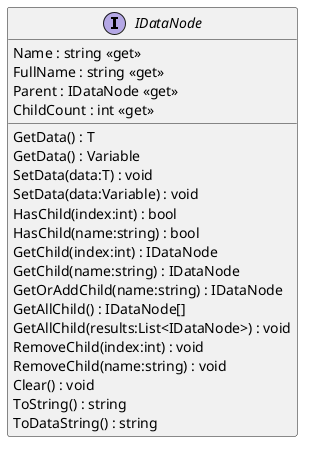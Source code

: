 @startuml
interface IDataNode {
    Name : string <<get>>
    FullName : string <<get>>
    Parent : IDataNode <<get>>
    ChildCount : int <<get>>
    GetData() : T
    GetData() : Variable
    SetData(data:T) : void
    SetData(data:Variable) : void
    HasChild(index:int) : bool
    HasChild(name:string) : bool
    GetChild(index:int) : IDataNode
    GetChild(name:string) : IDataNode
    GetOrAddChild(name:string) : IDataNode
    GetAllChild() : IDataNode[]
    GetAllChild(results:List<IDataNode>) : void
    RemoveChild(index:int) : void
    RemoveChild(name:string) : void
    Clear() : void
    ToString() : string
    ToDataString() : string
}
@enduml
